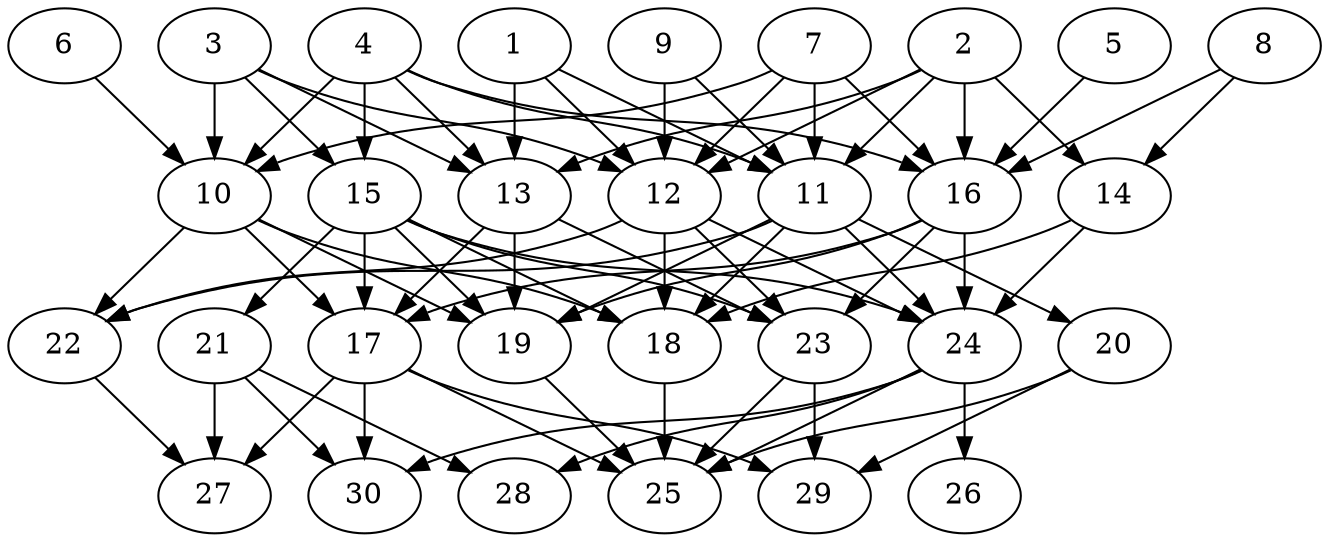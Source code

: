 // DAG automatically generated by daggen at Thu Oct  3 14:04:18 2019
// ./daggen --dot -n 30 --ccr 0.4 --fat 0.7 --regular 0.7 --density 0.7 --mindata 5242880 --maxdata 52428800 
digraph G {
  1 [size="40384000", alpha="0.09", expect_size="16153600"] 
  1 -> 11 [size ="16153600"]
  1 -> 12 [size ="16153600"]
  1 -> 13 [size ="16153600"]
  2 [size="110046720", alpha="0.03", expect_size="44018688"] 
  2 -> 11 [size ="44018688"]
  2 -> 12 [size ="44018688"]
  2 -> 13 [size ="44018688"]
  2 -> 14 [size ="44018688"]
  2 -> 16 [size ="44018688"]
  3 [size="51041280", alpha="0.08", expect_size="20416512"] 
  3 -> 10 [size ="20416512"]
  3 -> 12 [size ="20416512"]
  3 -> 13 [size ="20416512"]
  3 -> 15 [size ="20416512"]
  4 [size="75950080", alpha="0.12", expect_size="30380032"] 
  4 -> 10 [size ="30380032"]
  4 -> 11 [size ="30380032"]
  4 -> 13 [size ="30380032"]
  4 -> 15 [size ="30380032"]
  4 -> 16 [size ="30380032"]
  5 [size="124157440", alpha="0.02", expect_size="49662976"] 
  5 -> 16 [size ="49662976"]
  6 [size="102571520", alpha="0.19", expect_size="41028608"] 
  6 -> 10 [size ="41028608"]
  7 [size="65126400", alpha="0.10", expect_size="26050560"] 
  7 -> 10 [size ="26050560"]
  7 -> 11 [size ="26050560"]
  7 -> 12 [size ="26050560"]
  7 -> 16 [size ="26050560"]
  8 [size="118986240", alpha="0.02", expect_size="47594496"] 
  8 -> 14 [size ="47594496"]
  8 -> 16 [size ="47594496"]
  9 [size="56524800", alpha="0.11", expect_size="22609920"] 
  9 -> 11 [size ="22609920"]
  9 -> 12 [size ="22609920"]
  10 [size="100659200", alpha="0.15", expect_size="40263680"] 
  10 -> 17 [size ="40263680"]
  10 -> 18 [size ="40263680"]
  10 -> 19 [size ="40263680"]
  10 -> 22 [size ="40263680"]
  11 [size="77921280", alpha="0.03", expect_size="31168512"] 
  11 -> 18 [size ="31168512"]
  11 -> 19 [size ="31168512"]
  11 -> 20 [size ="31168512"]
  11 -> 22 [size ="31168512"]
  11 -> 24 [size ="31168512"]
  12 [size="15298560", alpha="0.03", expect_size="6119424"] 
  12 -> 18 [size ="6119424"]
  12 -> 22 [size ="6119424"]
  12 -> 23 [size ="6119424"]
  12 -> 24 [size ="6119424"]
  13 [size="33853440", alpha="0.15", expect_size="13541376"] 
  13 -> 17 [size ="13541376"]
  13 -> 19 [size ="13541376"]
  13 -> 23 [size ="13541376"]
  14 [size="83673600", alpha="0.07", expect_size="33469440"] 
  14 -> 18 [size ="33469440"]
  14 -> 24 [size ="33469440"]
  15 [size="39221760", alpha="0.14", expect_size="15688704"] 
  15 -> 17 [size ="15688704"]
  15 -> 18 [size ="15688704"]
  15 -> 19 [size ="15688704"]
  15 -> 21 [size ="15688704"]
  15 -> 23 [size ="15688704"]
  15 -> 24 [size ="15688704"]
  16 [size="53770240", alpha="0.04", expect_size="21508096"] 
  16 -> 17 [size ="21508096"]
  16 -> 19 [size ="21508096"]
  16 -> 23 [size ="21508096"]
  16 -> 24 [size ="21508096"]
  17 [size="49699840", alpha="0.14", expect_size="19879936"] 
  17 -> 25 [size ="19879936"]
  17 -> 27 [size ="19879936"]
  17 -> 29 [size ="19879936"]
  17 -> 30 [size ="19879936"]
  18 [size="106035200", alpha="0.18", expect_size="42414080"] 
  18 -> 25 [size ="42414080"]
  19 [size="114944000", alpha="0.15", expect_size="45977600"] 
  19 -> 25 [size ="45977600"]
  20 [size="63994880", alpha="0.16", expect_size="25597952"] 
  20 -> 25 [size ="25597952"]
  20 -> 29 [size ="25597952"]
  21 [size="34055680", alpha="0.01", expect_size="13622272"] 
  21 -> 27 [size ="13622272"]
  21 -> 28 [size ="13622272"]
  21 -> 30 [size ="13622272"]
  22 [size="50519040", alpha="0.02", expect_size="20207616"] 
  22 -> 27 [size ="20207616"]
  23 [size="69836800", alpha="0.10", expect_size="27934720"] 
  23 -> 25 [size ="27934720"]
  23 -> 29 [size ="27934720"]
  24 [size="42659840", alpha="0.08", expect_size="17063936"] 
  24 -> 25 [size ="17063936"]
  24 -> 26 [size ="17063936"]
  24 -> 28 [size ="17063936"]
  24 -> 30 [size ="17063936"]
  25 [size="84285440", alpha="0.05", expect_size="33714176"] 
  26 [size="48202240", alpha="0.18", expect_size="19280896"] 
  27 [size="72212480", alpha="0.19", expect_size="28884992"] 
  28 [size="33909760", alpha="0.18", expect_size="13563904"] 
  29 [size="23498240", alpha="0.05", expect_size="9399296"] 
  30 [size="114549760", alpha="0.06", expect_size="45819904"] 
}
